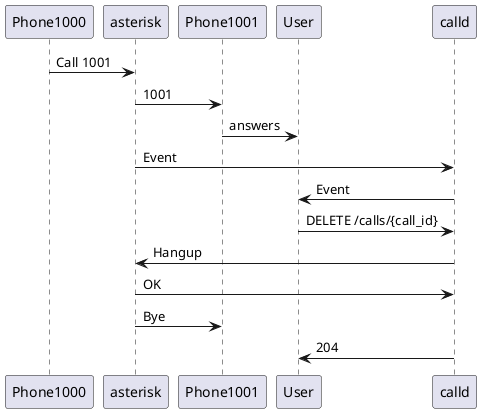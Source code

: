 @startuml

Phone1000 -> asterisk: Call 1001
asterisk -> Phone1001: 1001
User <- Phone1001: answers
asterisk -> calld: Event
User <- calld: Event
User -> calld: DELETE /calls/{call_id}
asterisk <- calld: Hangup
asterisk -> calld: OK
asterisk -> Phone1001: Bye
User <- calld: 204

@enduml
